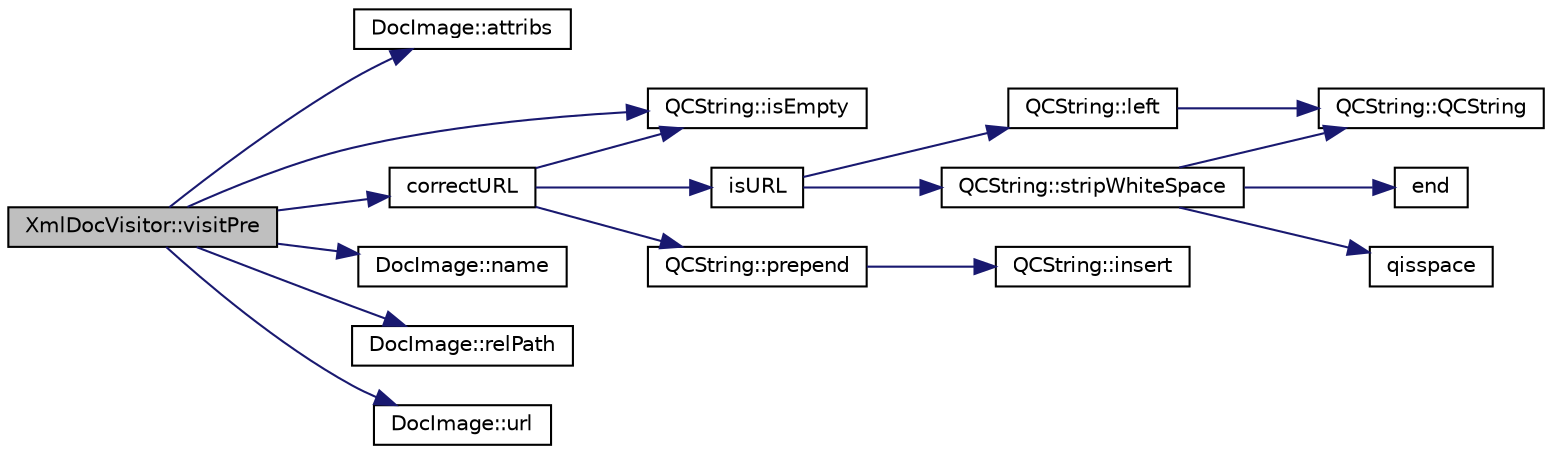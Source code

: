 digraph "XmlDocVisitor::visitPre"
{
 // LATEX_PDF_SIZE
  edge [fontname="Helvetica",fontsize="10",labelfontname="Helvetica",labelfontsize="10"];
  node [fontname="Helvetica",fontsize="10",shape=record];
  rankdir="LR";
  Node1 [label="XmlDocVisitor::visitPre",height=0.2,width=0.4,color="black", fillcolor="grey75", style="filled", fontcolor="black",tooltip=" "];
  Node1 -> Node2 [color="midnightblue",fontsize="10",style="solid"];
  Node2 [label="DocImage::attribs",height=0.2,width=0.4,color="black", fillcolor="white", style="filled",URL="$classDocImage.html#a05ea2b5c8166be879cc96e30fa487fb7",tooltip=" "];
  Node1 -> Node3 [color="midnightblue",fontsize="10",style="solid"];
  Node3 [label="correctURL",height=0.2,width=0.4,color="black", fillcolor="white", style="filled",URL="$util_8cpp.html#a3a775021310e25718452bfe250b2f999",tooltip=" "];
  Node3 -> Node4 [color="midnightblue",fontsize="10",style="solid"];
  Node4 [label="QCString::isEmpty",height=0.2,width=0.4,color="black", fillcolor="white", style="filled",URL="$classQCString.html#a621c4090d69ad7d05ef8e5234376c3d8",tooltip=" "];
  Node3 -> Node5 [color="midnightblue",fontsize="10",style="solid"];
  Node5 [label="isURL",height=0.2,width=0.4,color="black", fillcolor="white", style="filled",URL="$util_8cpp.html#a7bc01022af843db19fb19614d340ba66",tooltip=" "];
  Node5 -> Node6 [color="midnightblue",fontsize="10",style="solid"];
  Node6 [label="QCString::left",height=0.2,width=0.4,color="black", fillcolor="white", style="filled",URL="$classQCString.html#aecf8b66312c4e97333219cc344c11a4f",tooltip=" "];
  Node6 -> Node7 [color="midnightblue",fontsize="10",style="solid"];
  Node7 [label="QCString::QCString",height=0.2,width=0.4,color="black", fillcolor="white", style="filled",URL="$classQCString.html#ad691e1087cc03e14e00d1147ae0ecab7",tooltip=" "];
  Node5 -> Node8 [color="midnightblue",fontsize="10",style="solid"];
  Node8 [label="QCString::stripWhiteSpace",height=0.2,width=0.4,color="black", fillcolor="white", style="filled",URL="$classQCString.html#a66269a694d9e6961bfd145bb4ca72f42",tooltip="returns a copy of this string with leading and trailing whitespace removed"];
  Node8 -> Node9 [color="midnightblue",fontsize="10",style="solid"];
  Node9 [label="end",height=0.2,width=0.4,color="black", fillcolor="white", style="filled",URL="$dir_8cpp.html#abb4720f72b574f81dc4f7aea0e653a64",tooltip=" "];
  Node8 -> Node7 [color="midnightblue",fontsize="10",style="solid"];
  Node8 -> Node10 [color="midnightblue",fontsize="10",style="solid"];
  Node10 [label="qisspace",height=0.2,width=0.4,color="black", fillcolor="white", style="filled",URL="$qcstring_8h.html#a77c877f20c7388af72f6a936072b5109",tooltip=" "];
  Node3 -> Node11 [color="midnightblue",fontsize="10",style="solid"];
  Node11 [label="QCString::prepend",height=0.2,width=0.4,color="black", fillcolor="white", style="filled",URL="$classQCString.html#a0a6a8fe99e596b149ee15138fa8dcf0c",tooltip=" "];
  Node11 -> Node12 [color="midnightblue",fontsize="10",style="solid"];
  Node12 [label="QCString::insert",height=0.2,width=0.4,color="black", fillcolor="white", style="filled",URL="$classQCString.html#ae4e7678c93bacb8b7806597a8520ca54",tooltip=" "];
  Node1 -> Node4 [color="midnightblue",fontsize="10",style="solid"];
  Node1 -> Node13 [color="midnightblue",fontsize="10",style="solid"];
  Node13 [label="DocImage::name",height=0.2,width=0.4,color="black", fillcolor="white", style="filled",URL="$classDocImage.html#a0c62b3e12569fac905243b891a62d81a",tooltip=" "];
  Node1 -> Node14 [color="midnightblue",fontsize="10",style="solid"];
  Node14 [label="DocImage::relPath",height=0.2,width=0.4,color="black", fillcolor="white", style="filled",URL="$classDocImage.html#a07a0f3e6897e73d26b36ad4430b885e5",tooltip=" "];
  Node1 -> Node15 [color="midnightblue",fontsize="10",style="solid"];
  Node15 [label="DocImage::url",height=0.2,width=0.4,color="black", fillcolor="white", style="filled",URL="$classDocImage.html#a0e32f1e888da6279104a2fb515c620de",tooltip=" "];
}
